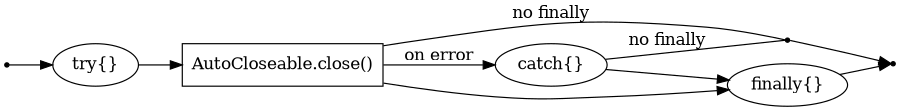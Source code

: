 digraph {
  size="6,11"
  rankdir="LR"

  start   [shape=point]
  end     [shape=point]
  x1      [shape=point]
  

  try     [label="try{}"]
  close   [label="AutoCloseable.close()",shape=box]
  catch   [label="catch{}"]
  finally [label="finally{}"]
  
  start -> try -> close
  close -> catch [label="on error"] 
  catch -> finally -> end
  close -> finally
  {close, catch} -> x1 [label="no finally",arrowhead=none]
  x1 -> end
}
